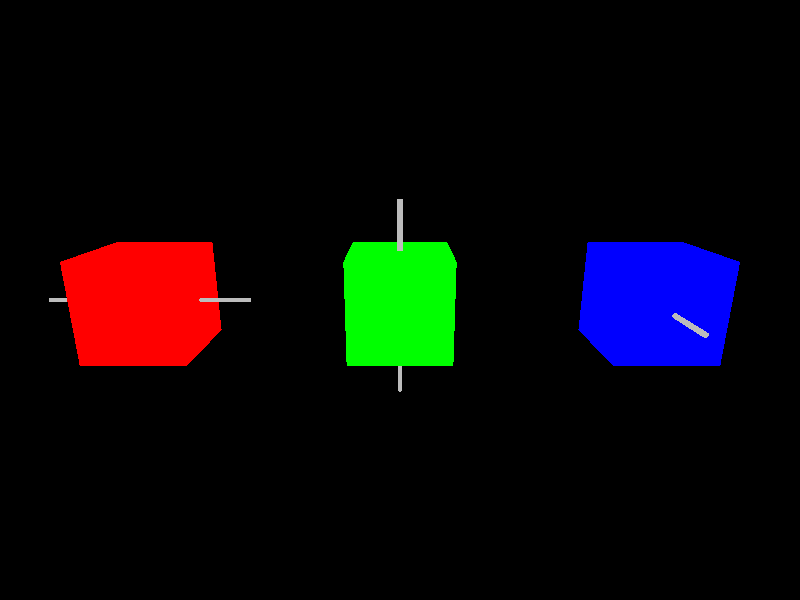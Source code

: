 #version 3.7; // 3.7

global_settings{
  assumed_gamma 1.0
}

#default { 
  finish { 
    ambient 0.1 
    diffuse 0.9 
  }
}

#include "colors.inc"
#include "textures.inc"

// camera ----------------------------------
camera {
  location  <0.0,  3.0, -10.0>
  look_at   <0.0,  0.0,   0.0>
  right x*image_width/image_height
  angle 75 
}

// sun -------------------------------------
light_source{
  <0.85, 1.8, 0>*10
  color White
}

object {
  union {
    box {
      <-1, -1, -1>, <1, 1, 1>
      pigment { Red }
      rotate 90 * clock * x
    }
    
    cylinder {
      -2*x, 2*x, 0.05
      pigment { rgb <0.5, 0.5, 0.5> }
    }
  }
  
  translate -5*x
}


object {
  union {
    box {
      <-1, -1, -1>, <1, 1, 1>
      pigment { Green }
      rotate 90 * clock * y
    }
    cylinder {
      -2*y, 2*y, 0.05
      pigment { rgb <0.5, 0.5, 0.5> }
    }
  }
}


object {
  union {
    box {
      <-1, -1, -1>, <1, 1, 1>
      pigment { Blue }
      rotate 90 * clock * z
    }
    cylinder {
      -2*z, 2*z, 0.05
      pigment { rgb <0.5, 0.5, 0.5> }
    }
  }
  
  translate 5*x
}

